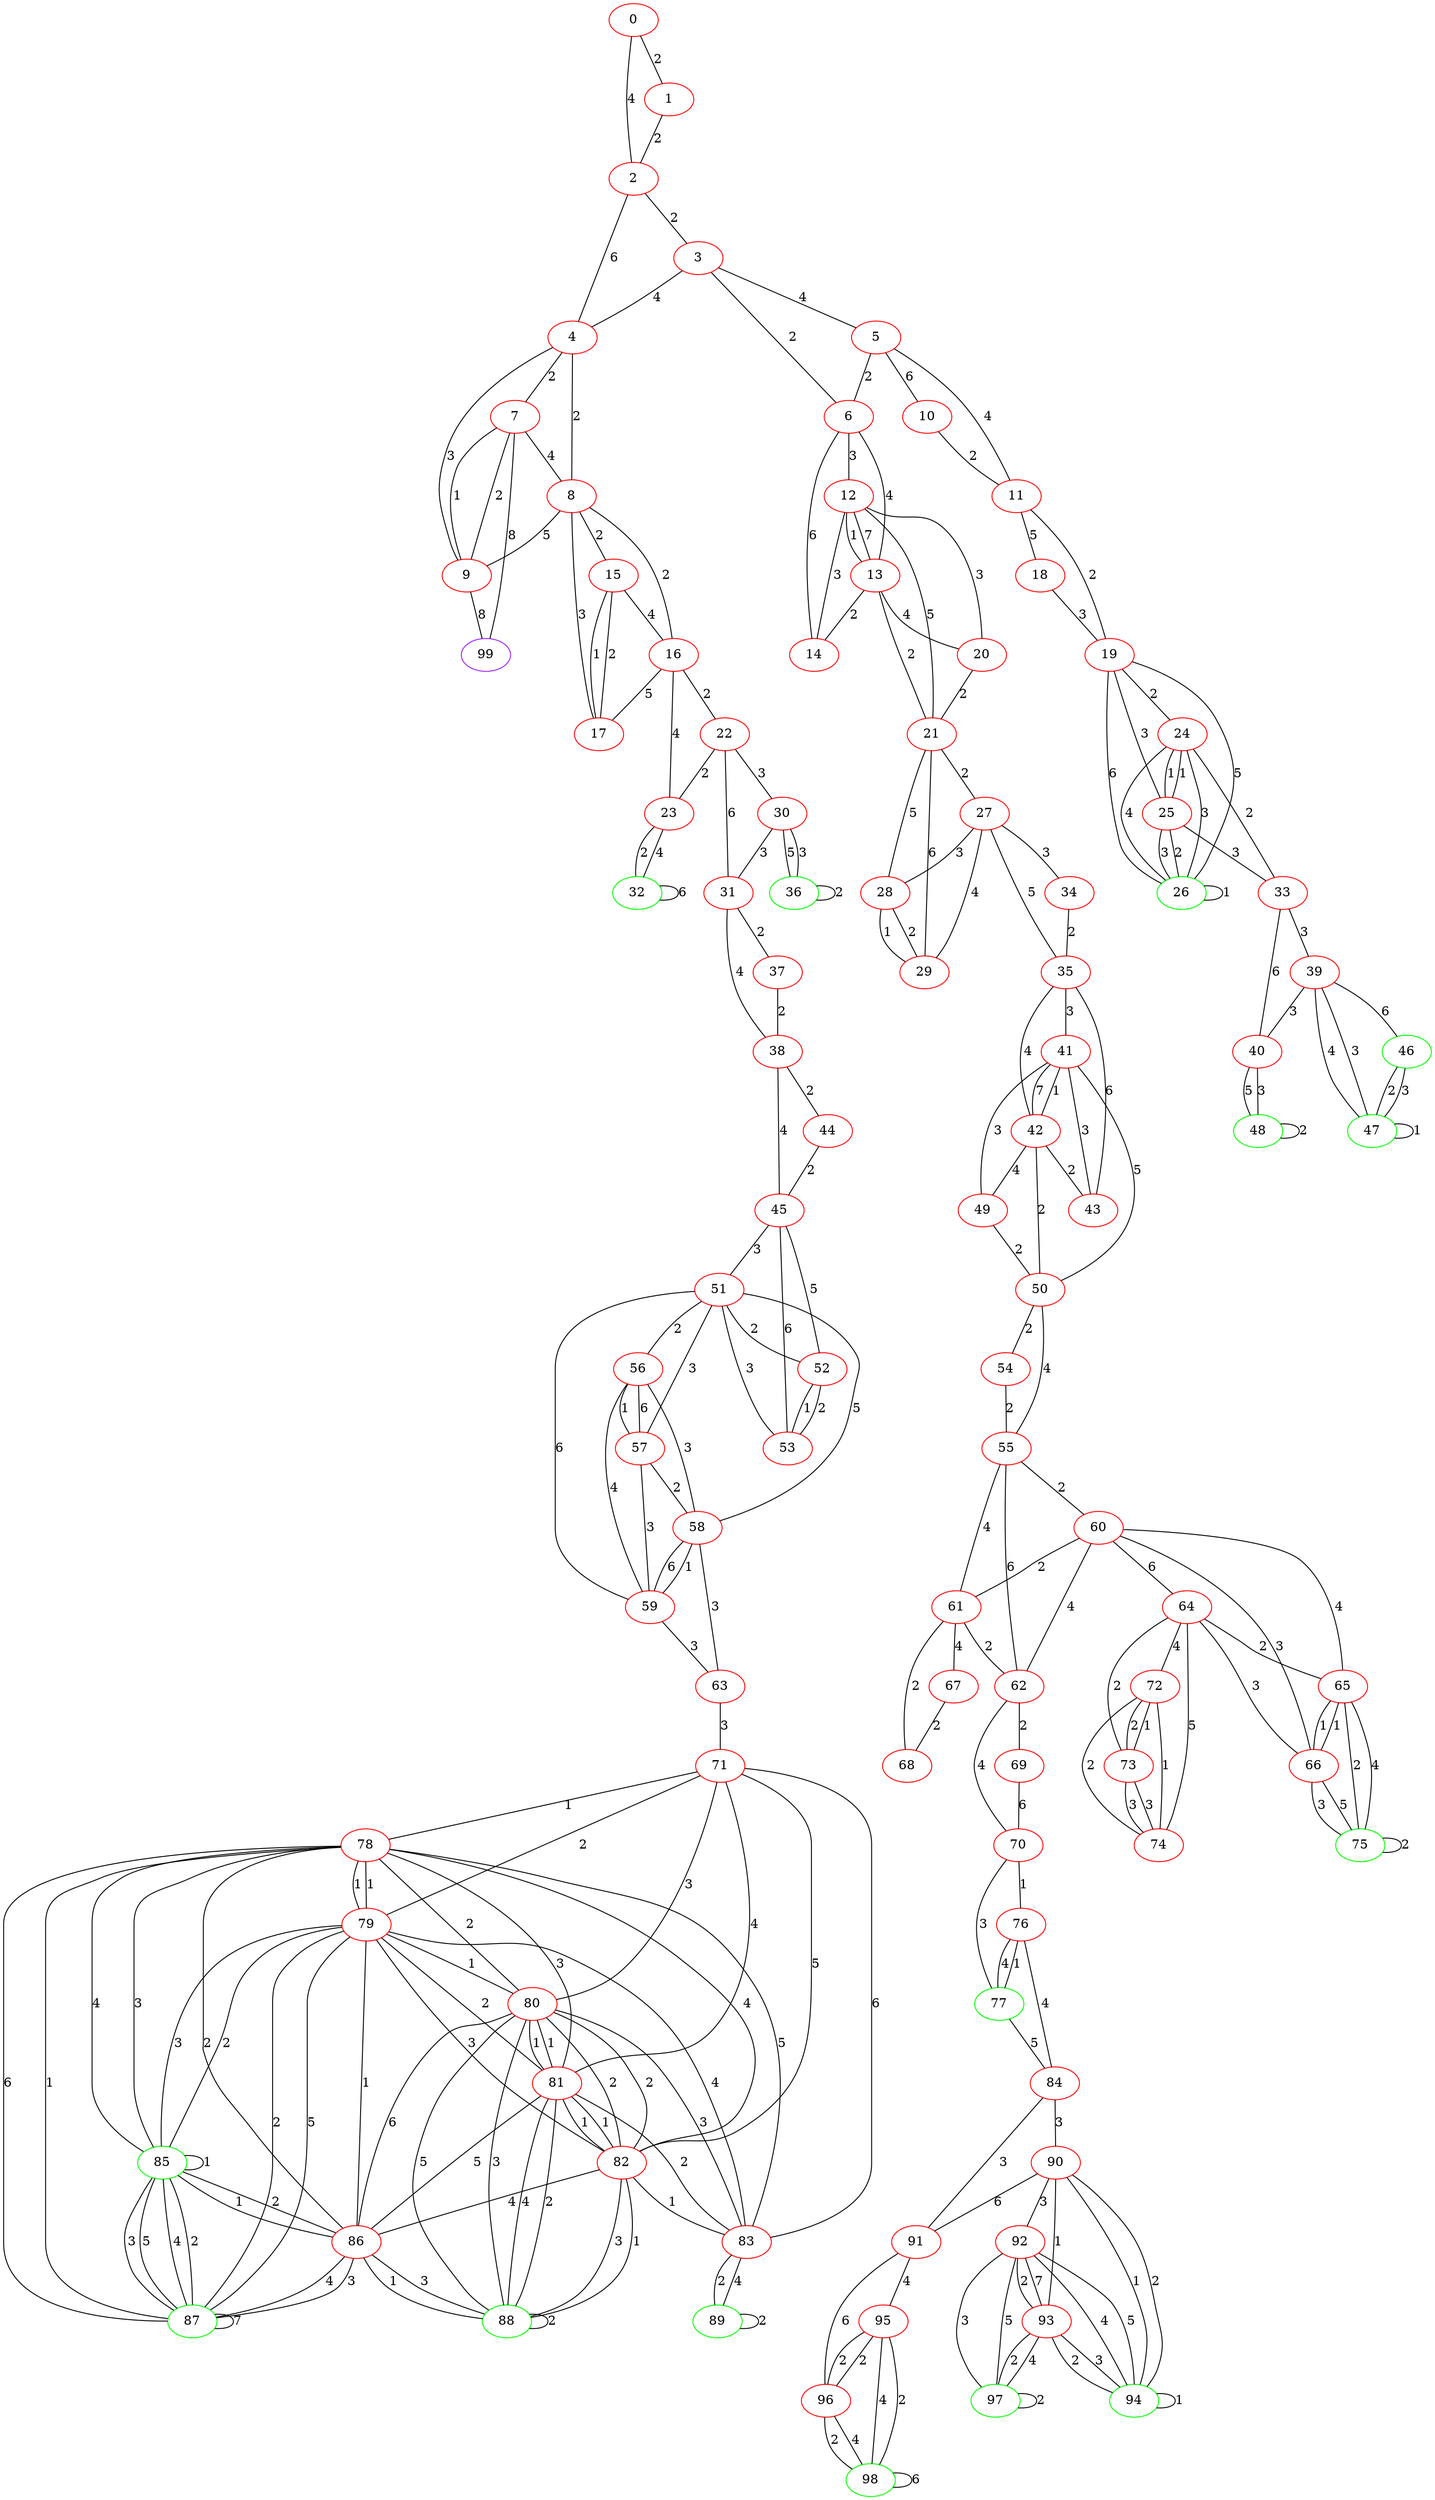graph "" {
0 [color=red, weight=1];
1 [color=red, weight=1];
2 [color=red, weight=1];
3 [color=red, weight=1];
4 [color=red, weight=1];
5 [color=red, weight=1];
6 [color=red, weight=1];
7 [color=red, weight=1];
8 [color=red, weight=1];
9 [color=red, weight=1];
10 [color=red, weight=1];
11 [color=red, weight=1];
12 [color=red, weight=1];
13 [color=red, weight=1];
14 [color=red, weight=1];
15 [color=red, weight=1];
16 [color=red, weight=1];
17 [color=red, weight=1];
18 [color=red, weight=1];
19 [color=red, weight=1];
20 [color=red, weight=1];
21 [color=red, weight=1];
22 [color=red, weight=1];
23 [color=red, weight=1];
24 [color=red, weight=1];
25 [color=red, weight=1];
26 [color=green, weight=2];
27 [color=red, weight=1];
28 [color=red, weight=1];
29 [color=red, weight=1];
30 [color=red, weight=1];
31 [color=red, weight=1];
32 [color=green, weight=2];
33 [color=red, weight=1];
34 [color=red, weight=1];
35 [color=red, weight=1];
36 [color=green, weight=2];
37 [color=red, weight=1];
38 [color=red, weight=1];
39 [color=red, weight=1];
40 [color=red, weight=1];
41 [color=red, weight=1];
42 [color=red, weight=1];
43 [color=red, weight=1];
44 [color=red, weight=1];
45 [color=red, weight=1];
46 [color=green, weight=2];
47 [color=green, weight=2];
48 [color=green, weight=2];
49 [color=red, weight=1];
50 [color=red, weight=1];
51 [color=red, weight=1];
52 [color=red, weight=1];
53 [color=red, weight=1];
54 [color=red, weight=1];
55 [color=red, weight=1];
56 [color=red, weight=1];
57 [color=red, weight=1];
58 [color=red, weight=1];
59 [color=red, weight=1];
60 [color=red, weight=1];
61 [color=red, weight=1];
62 [color=red, weight=1];
63 [color=red, weight=1];
64 [color=red, weight=1];
65 [color=red, weight=1];
66 [color=red, weight=1];
67 [color=red, weight=1];
68 [color=red, weight=1];
69 [color=red, weight=1];
70 [color=red, weight=1];
71 [color=red, weight=1];
72 [color=red, weight=1];
73 [color=red, weight=1];
74 [color=red, weight=1];
75 [color=green, weight=2];
76 [color=red, weight=1];
77 [color=green, weight=2];
78 [color=red, weight=1];
79 [color=red, weight=1];
80 [color=red, weight=1];
81 [color=red, weight=1];
82 [color=red, weight=1];
83 [color=red, weight=1];
84 [color=red, weight=1];
85 [color=green, weight=2];
86 [color=red, weight=1];
87 [color=green, weight=2];
88 [color=green, weight=2];
89 [color=green, weight=2];
90 [color=red, weight=1];
91 [color=red, weight=1];
92 [color=red, weight=1];
93 [color=red, weight=1];
94 [color=green, weight=2];
95 [color=red, weight=1];
96 [color=red, weight=1];
97 [color=green, weight=2];
98 [color=green, weight=2];
99 [color=purple, weight=4];
0 -- 1  [key=0, label=2];
0 -- 2  [key=0, label=4];
1 -- 2  [key=0, label=2];
2 -- 3  [key=0, label=2];
2 -- 4  [key=0, label=6];
3 -- 4  [key=0, label=4];
3 -- 5  [key=0, label=4];
3 -- 6  [key=0, label=2];
4 -- 8  [key=0, label=2];
4 -- 9  [key=0, label=3];
4 -- 7  [key=0, label=2];
5 -- 10  [key=0, label=6];
5 -- 11  [key=0, label=4];
5 -- 6  [key=0, label=2];
6 -- 12  [key=0, label=3];
6 -- 13  [key=0, label=4];
6 -- 14  [key=0, label=6];
7 -- 8  [key=0, label=4];
7 -- 9  [key=0, label=1];
7 -- 9  [key=1, label=2];
7 -- 99  [key=0, label=8];
8 -- 9  [key=0, label=5];
8 -- 15  [key=0, label=2];
8 -- 16  [key=0, label=2];
8 -- 17  [key=0, label=3];
9 -- 99  [key=0, label=8];
10 -- 11  [key=0, label=2];
11 -- 19  [key=0, label=2];
11 -- 18  [key=0, label=5];
12 -- 14  [key=0, label=3];
12 -- 20  [key=0, label=3];
12 -- 13  [key=0, label=1];
12 -- 13  [key=1, label=7];
12 -- 21  [key=0, label=5];
13 -- 20  [key=0, label=4];
13 -- 14  [key=0, label=2];
13 -- 21  [key=0, label=2];
15 -- 17  [key=0, label=2];
15 -- 17  [key=1, label=1];
15 -- 16  [key=0, label=4];
16 -- 17  [key=0, label=5];
16 -- 23  [key=0, label=4];
16 -- 22  [key=0, label=2];
18 -- 19  [key=0, label=3];
19 -- 24  [key=0, label=2];
19 -- 25  [key=0, label=3];
19 -- 26  [key=0, label=5];
19 -- 26  [key=1, label=6];
20 -- 21  [key=0, label=2];
21 -- 27  [key=0, label=2];
21 -- 28  [key=0, label=5];
21 -- 29  [key=0, label=6];
22 -- 23  [key=0, label=2];
22 -- 30  [key=0, label=3];
22 -- 31  [key=0, label=6];
23 -- 32  [key=0, label=2];
23 -- 32  [key=1, label=4];
24 -- 25  [key=0, label=1];
24 -- 25  [key=1, label=1];
24 -- 26  [key=0, label=3];
24 -- 26  [key=1, label=4];
24 -- 33  [key=0, label=2];
25 -- 33  [key=0, label=3];
25 -- 26  [key=0, label=2];
25 -- 26  [key=1, label=3];
26 -- 26  [key=0, label=1];
27 -- 34  [key=0, label=3];
27 -- 35  [key=0, label=5];
27 -- 28  [key=0, label=3];
27 -- 29  [key=0, label=4];
28 -- 29  [key=0, label=1];
28 -- 29  [key=1, label=2];
30 -- 36  [key=0, label=3];
30 -- 36  [key=1, label=5];
30 -- 31  [key=0, label=3];
31 -- 37  [key=0, label=2];
31 -- 38  [key=0, label=4];
32 -- 32  [key=0, label=6];
33 -- 40  [key=0, label=6];
33 -- 39  [key=0, label=3];
34 -- 35  [key=0, label=2];
35 -- 41  [key=0, label=3];
35 -- 42  [key=0, label=4];
35 -- 43  [key=0, label=6];
36 -- 36  [key=0, label=2];
37 -- 38  [key=0, label=2];
38 -- 44  [key=0, label=2];
38 -- 45  [key=0, label=4];
39 -- 40  [key=0, label=3];
39 -- 46  [key=0, label=6];
39 -- 47  [key=0, label=4];
39 -- 47  [key=1, label=3];
40 -- 48  [key=0, label=3];
40 -- 48  [key=1, label=5];
41 -- 43  [key=0, label=3];
41 -- 42  [key=0, label=1];
41 -- 42  [key=1, label=7];
41 -- 50  [key=0, label=5];
41 -- 49  [key=0, label=3];
42 -- 50  [key=0, label=2];
42 -- 43  [key=0, label=2];
42 -- 49  [key=0, label=4];
44 -- 45  [key=0, label=2];
45 -- 51  [key=0, label=3];
45 -- 52  [key=0, label=5];
45 -- 53  [key=0, label=6];
46 -- 47  [key=0, label=2];
46 -- 47  [key=1, label=3];
47 -- 47  [key=0, label=1];
48 -- 48  [key=0, label=2];
49 -- 50  [key=0, label=2];
50 -- 54  [key=0, label=2];
50 -- 55  [key=0, label=4];
51 -- 52  [key=0, label=2];
51 -- 53  [key=0, label=3];
51 -- 56  [key=0, label=2];
51 -- 57  [key=0, label=3];
51 -- 58  [key=0, label=5];
51 -- 59  [key=0, label=6];
52 -- 53  [key=0, label=1];
52 -- 53  [key=1, label=2];
54 -- 55  [key=0, label=2];
55 -- 62  [key=0, label=6];
55 -- 60  [key=0, label=2];
55 -- 61  [key=0, label=4];
56 -- 57  [key=0, label=1];
56 -- 57  [key=1, label=6];
56 -- 58  [key=0, label=3];
56 -- 59  [key=0, label=4];
57 -- 59  [key=0, label=3];
57 -- 58  [key=0, label=2];
58 -- 59  [key=0, label=1];
58 -- 59  [key=1, label=6];
58 -- 63  [key=0, label=3];
59 -- 63  [key=0, label=3];
60 -- 64  [key=0, label=6];
60 -- 65  [key=0, label=4];
60 -- 66  [key=0, label=3];
60 -- 61  [key=0, label=2];
60 -- 62  [key=0, label=4];
61 -- 68  [key=0, label=2];
61 -- 67  [key=0, label=4];
61 -- 62  [key=0, label=2];
62 -- 70  [key=0, label=4];
62 -- 69  [key=0, label=2];
63 -- 71  [key=0, label=3];
64 -- 65  [key=0, label=2];
64 -- 66  [key=0, label=3];
64 -- 72  [key=0, label=4];
64 -- 73  [key=0, label=2];
64 -- 74  [key=0, label=5];
65 -- 66  [key=0, label=1];
65 -- 66  [key=1, label=1];
65 -- 75  [key=0, label=2];
65 -- 75  [key=1, label=4];
66 -- 75  [key=0, label=3];
66 -- 75  [key=1, label=5];
67 -- 68  [key=0, label=2];
69 -- 70  [key=0, label=6];
70 -- 76  [key=0, label=1];
70 -- 77  [key=0, label=3];
71 -- 78  [key=0, label=1];
71 -- 79  [key=0, label=2];
71 -- 80  [key=0, label=3];
71 -- 81  [key=0, label=4];
71 -- 82  [key=0, label=5];
71 -- 83  [key=0, label=6];
72 -- 73  [key=0, label=2];
72 -- 73  [key=1, label=1];
72 -- 74  [key=0, label=1];
72 -- 74  [key=1, label=2];
73 -- 74  [key=0, label=3];
73 -- 74  [key=1, label=3];
75 -- 75  [key=0, label=2];
76 -- 84  [key=0, label=4];
76 -- 77  [key=0, label=4];
76 -- 77  [key=1, label=1];
77 -- 84  [key=0, label=5];
78 -- 79  [key=0, label=1];
78 -- 79  [key=1, label=1];
78 -- 80  [key=0, label=2];
78 -- 81  [key=0, label=3];
78 -- 82  [key=0, label=4];
78 -- 83  [key=0, label=5];
78 -- 85  [key=0, label=4];
78 -- 85  [key=1, label=3];
78 -- 86  [key=0, label=2];
78 -- 87  [key=0, label=1];
78 -- 87  [key=1, label=6];
79 -- 80  [key=0, label=1];
79 -- 81  [key=0, label=2];
79 -- 82  [key=0, label=3];
79 -- 83  [key=0, label=4];
79 -- 85  [key=0, label=3];
79 -- 85  [key=1, label=2];
79 -- 86  [key=0, label=1];
79 -- 87  [key=0, label=2];
79 -- 87  [key=1, label=5];
80 -- 81  [key=0, label=1];
80 -- 81  [key=1, label=1];
80 -- 82  [key=0, label=2];
80 -- 82  [key=1, label=2];
80 -- 83  [key=0, label=3];
80 -- 86  [key=0, label=6];
80 -- 88  [key=0, label=5];
80 -- 88  [key=1, label=3];
81 -- 82  [key=0, label=1];
81 -- 82  [key=1, label=1];
81 -- 83  [key=0, label=2];
81 -- 86  [key=0, label=5];
81 -- 88  [key=0, label=4];
81 -- 88  [key=1, label=2];
82 -- 83  [key=0, label=1];
82 -- 86  [key=0, label=4];
82 -- 88  [key=0, label=3];
82 -- 88  [key=1, label=1];
83 -- 89  [key=0, label=2];
83 -- 89  [key=1, label=4];
84 -- 90  [key=0, label=3];
84 -- 91  [key=0, label=3];
85 -- 87  [key=0, label=5];
85 -- 87  [key=1, label=2];
85 -- 87  [key=2, label=4];
85 -- 87  [key=3, label=3];
85 -- 86  [key=0, label=2];
85 -- 86  [key=1, label=1];
85 -- 85  [key=0, label=1];
86 -- 87  [key=0, label=3];
86 -- 87  [key=1, label=4];
86 -- 88  [key=0, label=1];
86 -- 88  [key=1, label=3];
87 -- 87  [key=0, label=7];
88 -- 88  [key=0, label=2];
89 -- 89  [key=0, label=2];
90 -- 92  [key=0, label=3];
90 -- 91  [key=0, label=6];
90 -- 93  [key=0, label=1];
90 -- 94  [key=0, label=1];
90 -- 94  [key=1, label=2];
91 -- 96  [key=0, label=6];
91 -- 95  [key=0, label=4];
92 -- 97  [key=0, label=3];
92 -- 97  [key=1, label=5];
92 -- 93  [key=0, label=7];
92 -- 93  [key=1, label=2];
92 -- 94  [key=0, label=4];
92 -- 94  [key=1, label=5];
93 -- 97  [key=0, label=4];
93 -- 97  [key=1, label=2];
93 -- 94  [key=0, label=2];
93 -- 94  [key=1, label=3];
94 -- 94  [key=0, label=1];
95 -- 96  [key=0, label=2];
95 -- 96  [key=1, label=2];
95 -- 98  [key=0, label=4];
95 -- 98  [key=1, label=2];
96 -- 98  [key=0, label=2];
96 -- 98  [key=1, label=4];
97 -- 97  [key=0, label=2];
98 -- 98  [key=0, label=6];
}

